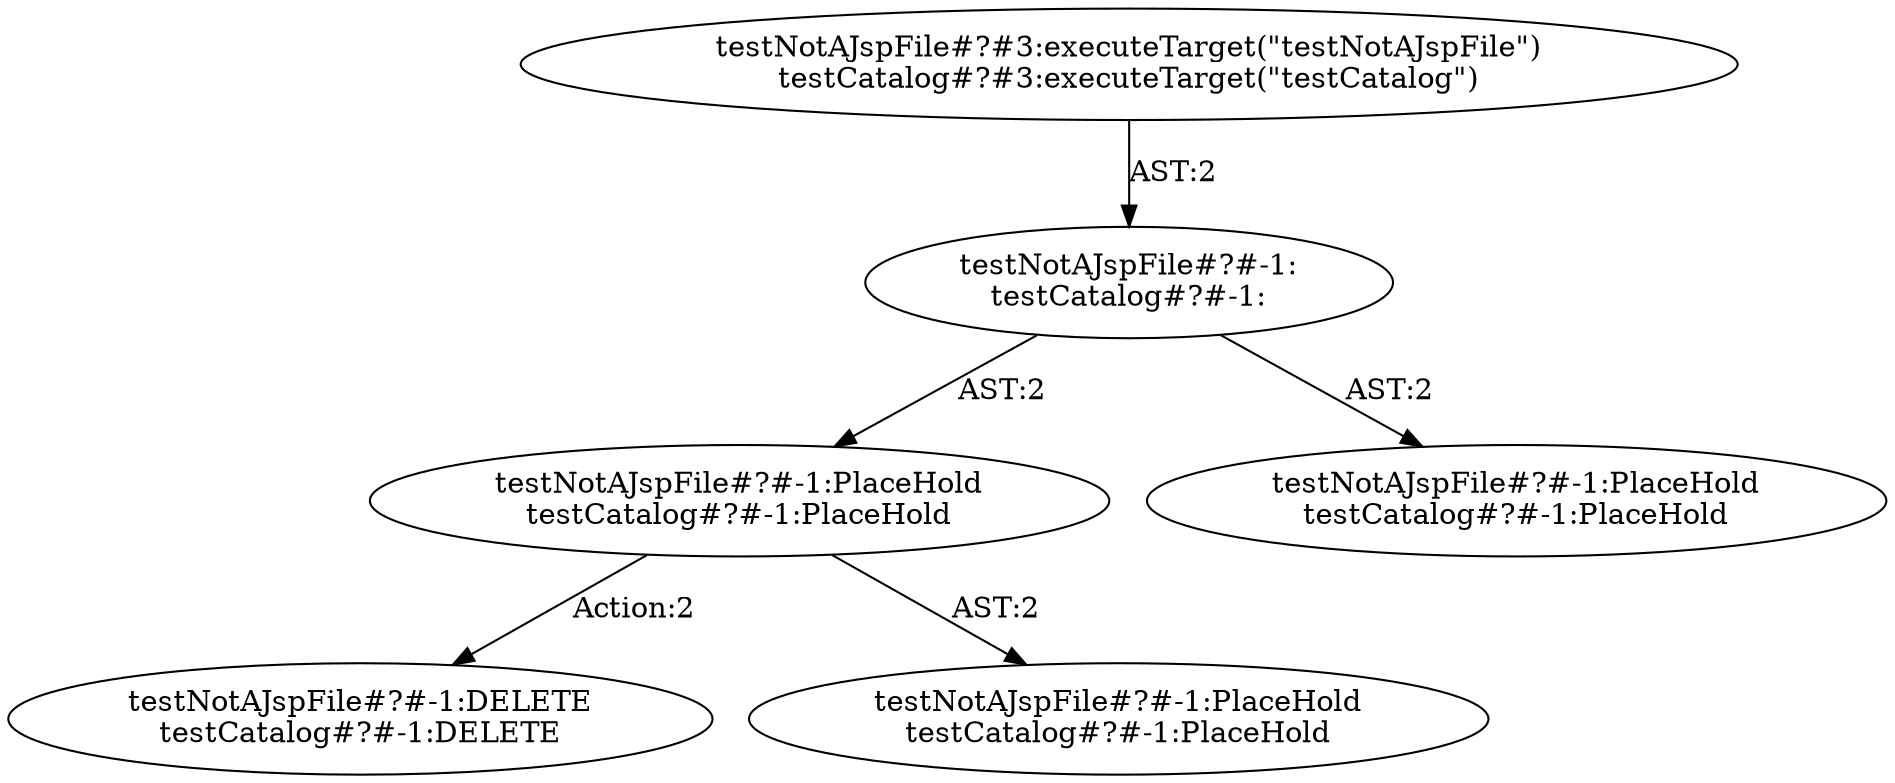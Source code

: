 digraph "Pattern" {
0 [label="testNotAJspFile#?#-1:DELETE
testCatalog#?#-1:DELETE" shape=ellipse]
1 [label="testNotAJspFile#?#-1:PlaceHold
testCatalog#?#-1:PlaceHold" shape=ellipse]
2 [label="testNotAJspFile#?#-1:
testCatalog#?#-1:" shape=ellipse]
3 [label="testNotAJspFile#?#3:executeTarget(\"testNotAJspFile\")
testCatalog#?#3:executeTarget(\"testCatalog\")" shape=ellipse]
4 [label="testNotAJspFile#?#-1:PlaceHold
testCatalog#?#-1:PlaceHold" shape=ellipse]
5 [label="testNotAJspFile#?#-1:PlaceHold
testCatalog#?#-1:PlaceHold" shape=ellipse]
1 -> 0 [label="Action:2"];
1 -> 5 [label="AST:2"];
2 -> 1 [label="AST:2"];
2 -> 4 [label="AST:2"];
3 -> 2 [label="AST:2"];
}
